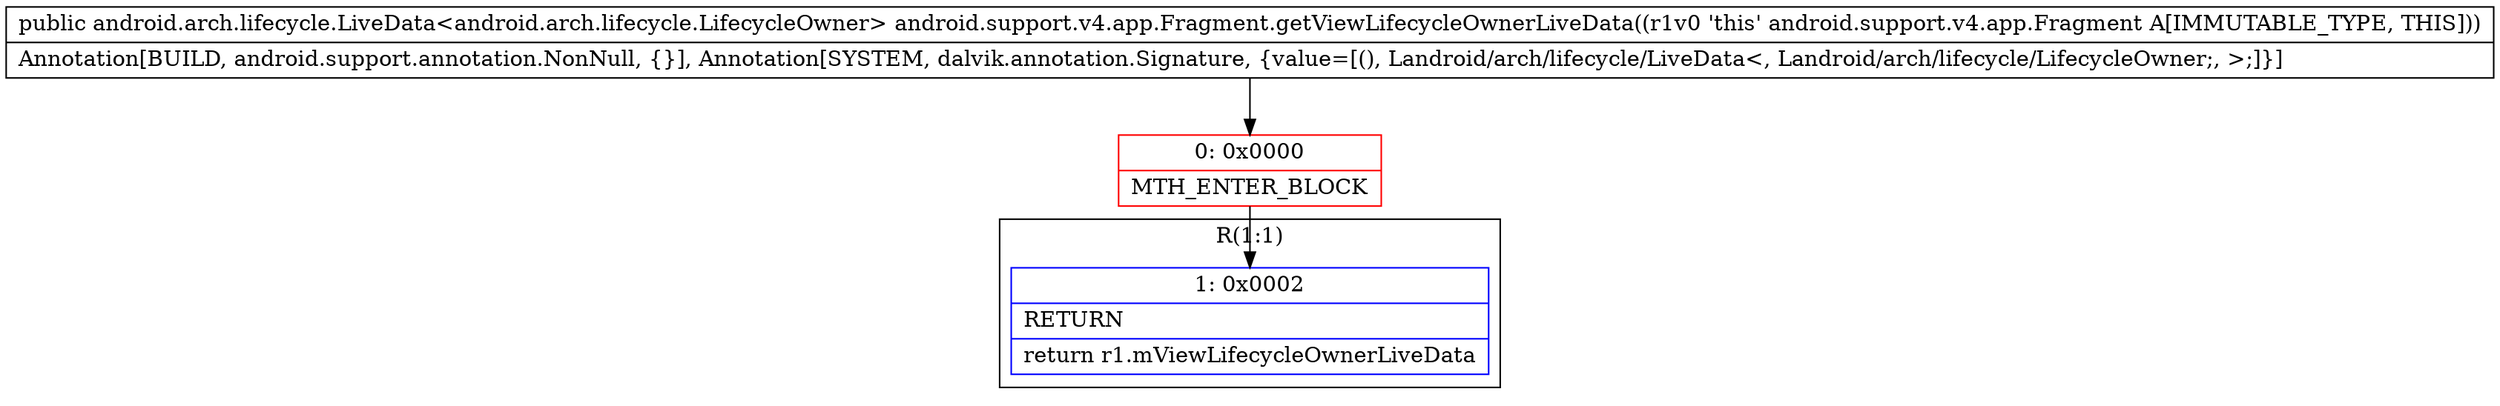 digraph "CFG forandroid.support.v4.app.Fragment.getViewLifecycleOwnerLiveData()Landroid\/arch\/lifecycle\/LiveData;" {
subgraph cluster_Region_271577265 {
label = "R(1:1)";
node [shape=record,color=blue];
Node_1 [shape=record,label="{1\:\ 0x0002|RETURN\l|return r1.mViewLifecycleOwnerLiveData\l}"];
}
Node_0 [shape=record,color=red,label="{0\:\ 0x0000|MTH_ENTER_BLOCK\l}"];
MethodNode[shape=record,label="{public android.arch.lifecycle.LiveData\<android.arch.lifecycle.LifecycleOwner\> android.support.v4.app.Fragment.getViewLifecycleOwnerLiveData((r1v0 'this' android.support.v4.app.Fragment A[IMMUTABLE_TYPE, THIS]))  | Annotation[BUILD, android.support.annotation.NonNull, \{\}], Annotation[SYSTEM, dalvik.annotation.Signature, \{value=[(), Landroid\/arch\/lifecycle\/LiveData\<, Landroid\/arch\/lifecycle\/LifecycleOwner;, \>;]\}]\l}"];
MethodNode -> Node_0;
Node_0 -> Node_1;
}

